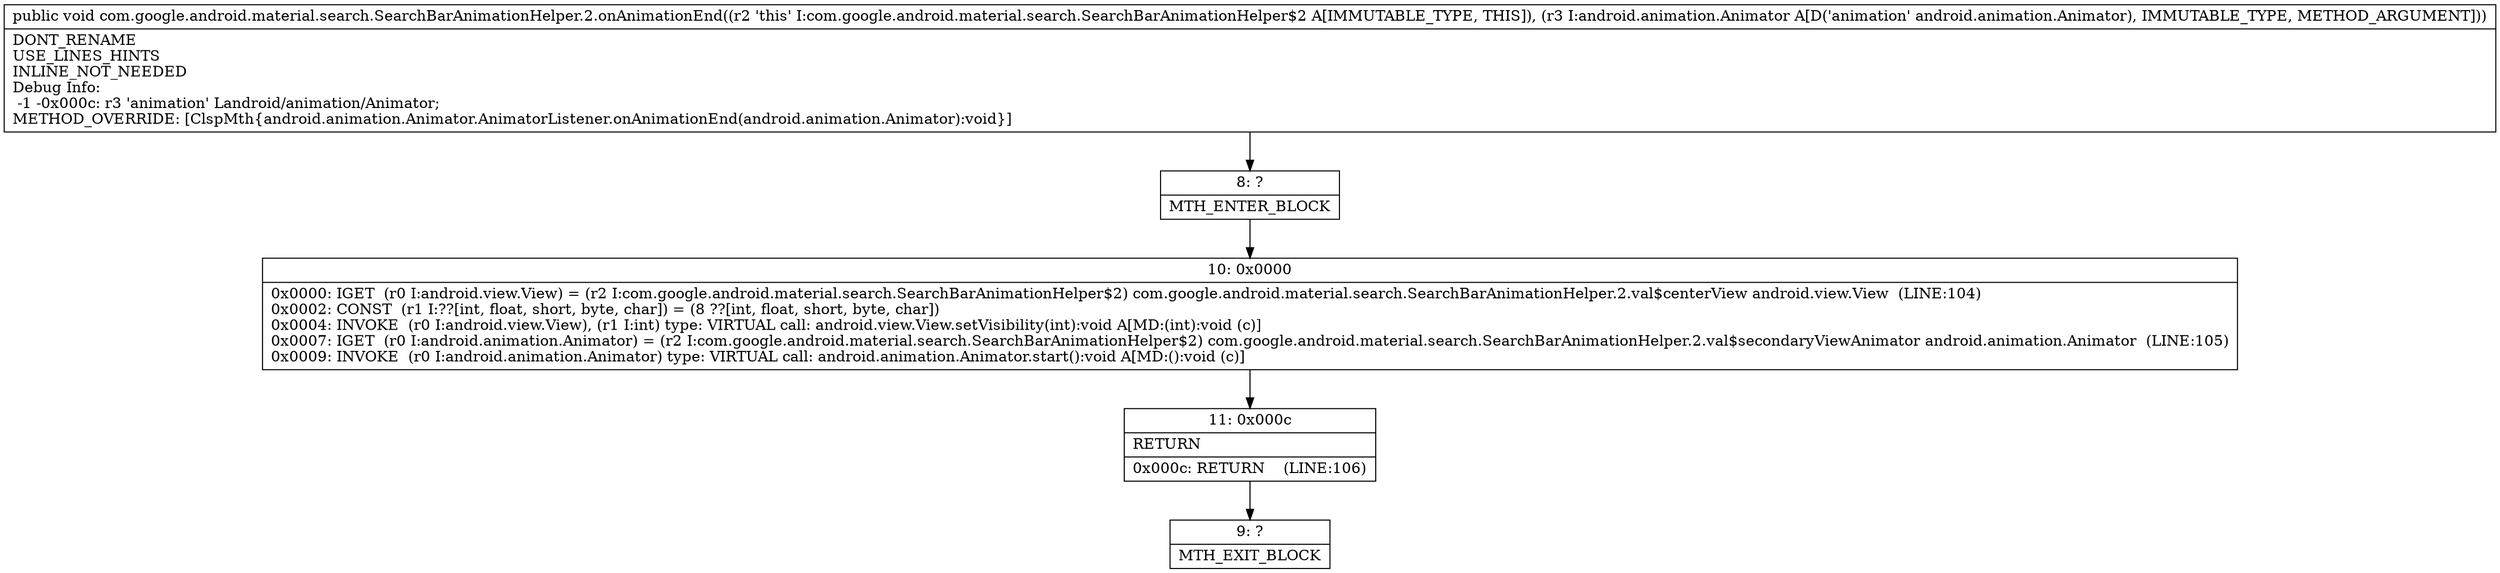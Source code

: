 digraph "CFG forcom.google.android.material.search.SearchBarAnimationHelper.2.onAnimationEnd(Landroid\/animation\/Animator;)V" {
Node_8 [shape=record,label="{8\:\ ?|MTH_ENTER_BLOCK\l}"];
Node_10 [shape=record,label="{10\:\ 0x0000|0x0000: IGET  (r0 I:android.view.View) = (r2 I:com.google.android.material.search.SearchBarAnimationHelper$2) com.google.android.material.search.SearchBarAnimationHelper.2.val$centerView android.view.View  (LINE:104)\l0x0002: CONST  (r1 I:??[int, float, short, byte, char]) = (8 ??[int, float, short, byte, char]) \l0x0004: INVOKE  (r0 I:android.view.View), (r1 I:int) type: VIRTUAL call: android.view.View.setVisibility(int):void A[MD:(int):void (c)]\l0x0007: IGET  (r0 I:android.animation.Animator) = (r2 I:com.google.android.material.search.SearchBarAnimationHelper$2) com.google.android.material.search.SearchBarAnimationHelper.2.val$secondaryViewAnimator android.animation.Animator  (LINE:105)\l0x0009: INVOKE  (r0 I:android.animation.Animator) type: VIRTUAL call: android.animation.Animator.start():void A[MD:():void (c)]\l}"];
Node_11 [shape=record,label="{11\:\ 0x000c|RETURN\l|0x000c: RETURN    (LINE:106)\l}"];
Node_9 [shape=record,label="{9\:\ ?|MTH_EXIT_BLOCK\l}"];
MethodNode[shape=record,label="{public void com.google.android.material.search.SearchBarAnimationHelper.2.onAnimationEnd((r2 'this' I:com.google.android.material.search.SearchBarAnimationHelper$2 A[IMMUTABLE_TYPE, THIS]), (r3 I:android.animation.Animator A[D('animation' android.animation.Animator), IMMUTABLE_TYPE, METHOD_ARGUMENT]))  | DONT_RENAME\lUSE_LINES_HINTS\lINLINE_NOT_NEEDED\lDebug Info:\l  \-1 \-0x000c: r3 'animation' Landroid\/animation\/Animator;\lMETHOD_OVERRIDE: [ClspMth\{android.animation.Animator.AnimatorListener.onAnimationEnd(android.animation.Animator):void\}]\l}"];
MethodNode -> Node_8;Node_8 -> Node_10;
Node_10 -> Node_11;
Node_11 -> Node_9;
}

